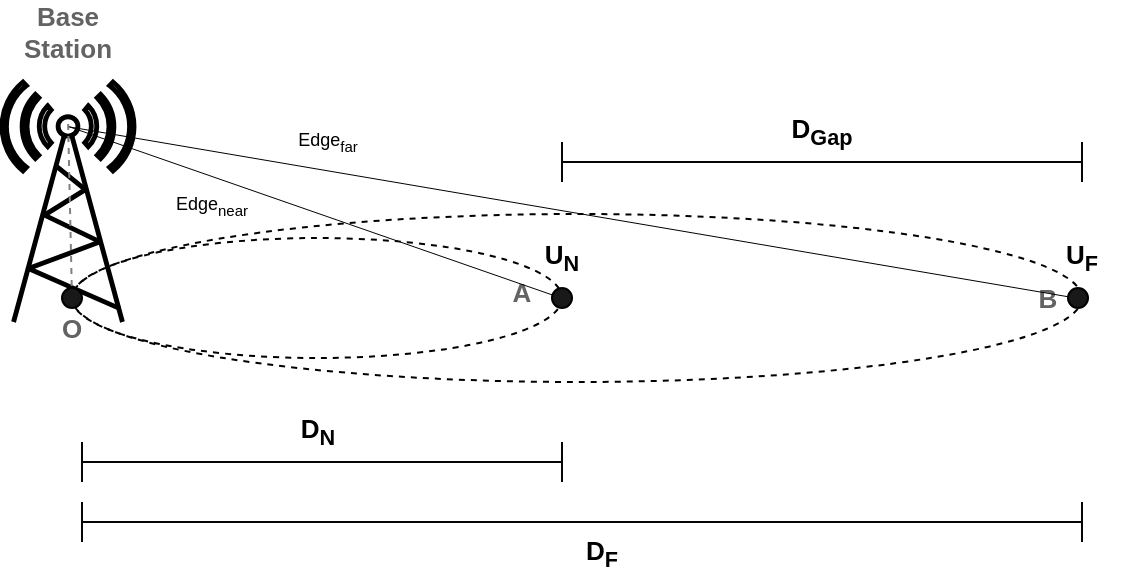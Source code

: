 <mxfile version="20.2.0" type="github">
  <diagram id="b-OBa6_lK4KeCsZuDDP8" name="Page-1">
    <mxGraphModel dx="1185" dy="628" grid="1" gridSize="10" guides="1" tooltips="1" connect="1" arrows="1" fold="1" page="1" pageScale="1" pageWidth="850" pageHeight="1100" math="0" shadow="0">
      <root>
        <mxCell id="0" />
        <mxCell id="1" parent="0" />
        <mxCell id="tO50g9iQ6tJXLqnUahDX-7" value="" style="ellipse;whiteSpace=wrap;html=1;fillColor=none;dashed=1;perimeterSpacing=0;sketch=0;" parent="1" vertex="1">
          <mxGeometry x="115" y="356" width="505" height="84" as="geometry" />
        </mxCell>
        <mxCell id="tO50g9iQ6tJXLqnUahDX-1" value="" style="fontColor=#0066CC;verticalAlign=top;verticalLabelPosition=bottom;labelPosition=center;align=center;html=1;fillColor=#FFFFFF;strokeColor=#000000;gradientColor=none;gradientDirection=north;strokeWidth=2;shape=mxgraph.networks.radio_tower;rounded=1;shadow=0;comic=0;labelBackgroundColor=none;" parent="1" vertex="1">
          <mxGeometry x="80" y="290" width="66" height="120" as="geometry" />
        </mxCell>
        <mxCell id="tO50g9iQ6tJXLqnUahDX-5" value="" style="ellipse;whiteSpace=wrap;html=1;fillColor=none;dashed=1;" parent="1" vertex="1">
          <mxGeometry x="115" y="368" width="245" height="60" as="geometry" />
        </mxCell>
        <mxCell id="tO50g9iQ6tJXLqnUahDX-8" value="" style="endArrow=none;dashed=1;html=1;strokeWidth=1;rounded=0;entryX=0.5;entryY=0.15;entryDx=0;entryDy=0;entryPerimeter=0;exitX=0;exitY=0.5;exitDx=0;exitDy=0;strokeColor=#808080;" parent="1" source="tO50g9iQ6tJXLqnUahDX-7" target="tO50g9iQ6tJXLqnUahDX-1" edge="1">
          <mxGeometry width="50" height="50" relative="1" as="geometry">
            <mxPoint x="100" y="380" as="sourcePoint" />
            <mxPoint x="150" y="330" as="targetPoint" />
          </mxGeometry>
        </mxCell>
        <mxCell id="tO50g9iQ6tJXLqnUahDX-9" value="&lt;b style=&quot;font-size: 13px;&quot;&gt;U&lt;sub&gt;N&lt;/sub&gt;&lt;/b&gt;" style="text;html=1;strokeColor=none;fillColor=none;align=center;verticalAlign=middle;whiteSpace=wrap;rounded=0;dashed=1;" parent="1" vertex="1">
          <mxGeometry x="330" y="363" width="60" height="30" as="geometry" />
        </mxCell>
        <mxCell id="tO50g9iQ6tJXLqnUahDX-10" value="&lt;span style=&quot;font-size: 13px;&quot;&gt;&lt;b&gt;U&lt;sub&gt;F&lt;/sub&gt;&lt;/b&gt;&lt;/span&gt;" style="text;html=1;strokeColor=none;fillColor=none;align=center;verticalAlign=middle;whiteSpace=wrap;rounded=0;dashed=1;" parent="1" vertex="1">
          <mxGeometry x="590" y="363" width="60" height="30" as="geometry" />
        </mxCell>
        <mxCell id="tO50g9iQ6tJXLqnUahDX-15" value="&lt;span style=&quot;font-size: 13px;&quot;&gt;&lt;span&gt;&lt;font color=&quot;#636363&quot;&gt;A&lt;/font&gt;&lt;/span&gt;&lt;/span&gt;" style="text;html=1;strokeColor=none;fillColor=none;align=center;verticalAlign=middle;whiteSpace=wrap;rounded=0;dashed=1;fontStyle=1" parent="1" vertex="1">
          <mxGeometry x="330" y="380" width="20" height="30" as="geometry" />
        </mxCell>
        <mxCell id="tO50g9iQ6tJXLqnUahDX-17" value="&lt;span style=&quot;font-size: 13px;&quot;&gt;&lt;span&gt;&lt;font color=&quot;#636363&quot;&gt;B&lt;/font&gt;&lt;/span&gt;&lt;/span&gt;" style="text;html=1;strokeColor=none;fillColor=none;align=center;verticalAlign=middle;whiteSpace=wrap;rounded=0;dashed=1;fontStyle=1" parent="1" vertex="1">
          <mxGeometry x="593" y="383" width="20" height="30" as="geometry" />
        </mxCell>
        <mxCell id="tO50g9iQ6tJXLqnUahDX-19" value="" style="endArrow=none;html=1;rounded=0;fontSize=13;fontColor=#636363;strokeColor=#050505;strokeWidth=1;" parent="1" edge="1">
          <mxGeometry width="50" height="50" relative="1" as="geometry">
            <mxPoint x="120" y="510" as="sourcePoint" />
            <mxPoint x="620" y="510" as="targetPoint" />
          </mxGeometry>
        </mxCell>
        <mxCell id="tO50g9iQ6tJXLqnUahDX-20" value="&lt;span style=&quot;font-size: 13px;&quot;&gt;&lt;span&gt;&lt;font color=&quot;#636363&quot;&gt;Base Station&lt;/font&gt;&lt;/span&gt;&lt;/span&gt;" style="text;html=1;strokeColor=none;fillColor=none;align=center;verticalAlign=middle;whiteSpace=wrap;rounded=0;dashed=1;fontStyle=1" parent="1" vertex="1">
          <mxGeometry x="83" y="250" width="60" height="30" as="geometry" />
        </mxCell>
        <mxCell id="tO50g9iQ6tJXLqnUahDX-24" value="" style="endArrow=none;html=1;rounded=0;fontSize=13;fontColor=#636363;strokeColor=#050505;strokeWidth=1;" parent="1" edge="1">
          <mxGeometry width="50" height="50" relative="1" as="geometry">
            <mxPoint x="120" y="520" as="sourcePoint" />
            <mxPoint x="120" y="500" as="targetPoint" />
          </mxGeometry>
        </mxCell>
        <mxCell id="tO50g9iQ6tJXLqnUahDX-25" value="" style="endArrow=none;html=1;rounded=0;fontSize=13;fontColor=#636363;strokeColor=#050505;strokeWidth=1;" parent="1" edge="1">
          <mxGeometry width="50" height="50" relative="1" as="geometry">
            <mxPoint x="620" y="520" as="sourcePoint" />
            <mxPoint x="620" y="500" as="targetPoint" />
          </mxGeometry>
        </mxCell>
        <mxCell id="tO50g9iQ6tJXLqnUahDX-26" value="&lt;span style=&quot;font-size: 13px;&quot;&gt;&lt;b&gt;D&lt;sub&gt;N&lt;/sub&gt;&lt;/b&gt;&lt;/span&gt;" style="text;html=1;strokeColor=none;fillColor=none;align=center;verticalAlign=middle;whiteSpace=wrap;rounded=0;dashed=1;" parent="1" vertex="1">
          <mxGeometry x="207.5" y="450" width="60" height="30" as="geometry" />
        </mxCell>
        <mxCell id="tO50g9iQ6tJXLqnUahDX-27" value="&lt;span style=&quot;font-size: 13px;&quot;&gt;&lt;b&gt;D&lt;sub&gt;F&lt;/sub&gt;&lt;/b&gt;&lt;/span&gt;" style="text;html=1;strokeColor=none;fillColor=none;align=center;verticalAlign=middle;whiteSpace=wrap;rounded=0;dashed=1;" parent="1" vertex="1">
          <mxGeometry x="350" y="511" width="60" height="30" as="geometry" />
        </mxCell>
        <mxCell id="tO50g9iQ6tJXLqnUahDX-29" value="" style="group" parent="1" vertex="1" connectable="0">
          <mxGeometry x="120" y="470" width="240" height="20" as="geometry" />
        </mxCell>
        <mxCell id="tO50g9iQ6tJXLqnUahDX-18" value="" style="endArrow=none;html=1;rounded=0;fontSize=13;fontColor=#636363;strokeColor=#050505;strokeWidth=1;" parent="tO50g9iQ6tJXLqnUahDX-29" edge="1">
          <mxGeometry width="50" height="50" relative="1" as="geometry">
            <mxPoint y="10" as="sourcePoint" />
            <mxPoint x="240" y="10" as="targetPoint" />
          </mxGeometry>
        </mxCell>
        <mxCell id="tO50g9iQ6tJXLqnUahDX-21" value="" style="endArrow=none;html=1;rounded=0;fontSize=13;fontColor=#636363;strokeColor=#050505;strokeWidth=1;" parent="tO50g9iQ6tJXLqnUahDX-29" edge="1">
          <mxGeometry width="50" height="50" relative="1" as="geometry">
            <mxPoint y="20" as="sourcePoint" />
            <mxPoint as="targetPoint" />
          </mxGeometry>
        </mxCell>
        <mxCell id="tO50g9iQ6tJXLqnUahDX-23" value="" style="endArrow=none;html=1;rounded=0;fontSize=13;fontColor=#636363;strokeColor=#050505;strokeWidth=1;" parent="tO50g9iQ6tJXLqnUahDX-29" edge="1">
          <mxGeometry width="50" height="50" relative="1" as="geometry">
            <mxPoint x="240" y="20" as="sourcePoint" />
            <mxPoint x="240" as="targetPoint" />
          </mxGeometry>
        </mxCell>
        <mxCell id="tO50g9iQ6tJXLqnUahDX-30" value="" style="group" parent="1" vertex="1" connectable="0">
          <mxGeometry x="360" y="320" width="260" height="20" as="geometry" />
        </mxCell>
        <mxCell id="tO50g9iQ6tJXLqnUahDX-31" value="" style="endArrow=none;html=1;rounded=0;fontSize=13;fontColor=#636363;strokeColor=#050505;strokeWidth=1;" parent="tO50g9iQ6tJXLqnUahDX-30" edge="1">
          <mxGeometry width="50" height="50" relative="1" as="geometry">
            <mxPoint y="10" as="sourcePoint" />
            <mxPoint x="260.0" y="10" as="targetPoint" />
          </mxGeometry>
        </mxCell>
        <mxCell id="tO50g9iQ6tJXLqnUahDX-32" value="" style="endArrow=none;html=1;rounded=0;fontSize=13;fontColor=#636363;strokeColor=#050505;strokeWidth=1;" parent="tO50g9iQ6tJXLqnUahDX-30" edge="1">
          <mxGeometry width="50" height="50" relative="1" as="geometry">
            <mxPoint y="20" as="sourcePoint" />
            <mxPoint as="targetPoint" />
          </mxGeometry>
        </mxCell>
        <mxCell id="tO50g9iQ6tJXLqnUahDX-33" value="" style="endArrow=none;html=1;rounded=0;fontSize=13;fontColor=#636363;strokeColor=#050505;strokeWidth=1;" parent="tO50g9iQ6tJXLqnUahDX-30" edge="1">
          <mxGeometry width="50" height="50" relative="1" as="geometry">
            <mxPoint x="260.0" y="20" as="sourcePoint" />
            <mxPoint x="260.0" as="targetPoint" />
          </mxGeometry>
        </mxCell>
        <mxCell id="tO50g9iQ6tJXLqnUahDX-34" value="&lt;span style=&quot;font-size: 13px;&quot;&gt;&lt;b&gt;D&lt;sub&gt;Gap&lt;/sub&gt;&lt;/b&gt;&lt;/span&gt;" style="text;html=1;strokeColor=none;fillColor=none;align=center;verticalAlign=middle;whiteSpace=wrap;rounded=0;dashed=1;" parent="1" vertex="1">
          <mxGeometry x="460" y="300" width="60" height="30" as="geometry" />
        </mxCell>
        <mxCell id="tO50g9iQ6tJXLqnUahDX-35" value="" style="ellipse;whiteSpace=wrap;html=1;aspect=fixed;fillColor=#191919;" parent="1" vertex="1">
          <mxGeometry x="110" y="393" width="10" height="10" as="geometry" />
        </mxCell>
        <mxCell id="tO50g9iQ6tJXLqnUahDX-36" value="&lt;span style=&quot;font-size: 13px;&quot;&gt;&lt;span&gt;&lt;font color=&quot;#636363&quot;&gt;O&lt;br&gt;&lt;/font&gt;&lt;/span&gt;&lt;/span&gt;" style="text;html=1;strokeColor=none;fillColor=none;align=center;verticalAlign=middle;whiteSpace=wrap;rounded=0;dashed=1;fontStyle=1" parent="1" vertex="1">
          <mxGeometry x="105" y="398" width="20" height="30" as="geometry" />
        </mxCell>
        <mxCell id="H49S0tHLaL2Qj8qxD6Iv-1" value="" style="endArrow=none;html=1;rounded=0;entryX=1;entryY=0.5;entryDx=0;entryDy=0;strokeColor=#000000;exitX=0.503;exitY=0.184;exitDx=0;exitDy=0;exitPerimeter=0;strokeWidth=0.5;" edge="1" parent="1" source="tO50g9iQ6tJXLqnUahDX-1" target="tO50g9iQ6tJXLqnUahDX-5">
          <mxGeometry width="50" height="50" relative="1" as="geometry">
            <mxPoint x="113" y="310" as="sourcePoint" />
            <mxPoint x="450" y="360" as="targetPoint" />
          </mxGeometry>
        </mxCell>
        <mxCell id="tO50g9iQ6tJXLqnUahDX-3" value="" style="ellipse;whiteSpace=wrap;html=1;aspect=fixed;fillColor=#191919;" parent="1" vertex="1">
          <mxGeometry x="355" y="393" width="10" height="10" as="geometry" />
        </mxCell>
        <mxCell id="H49S0tHLaL2Qj8qxD6Iv-2" value="" style="endArrow=none;html=1;rounded=0;exitX=0.507;exitY=0.185;exitDx=0;exitDy=0;exitPerimeter=0;strokeColor=#000000;strokeWidth=0.5;" edge="1" parent="1" source="tO50g9iQ6tJXLqnUahDX-1" target="tO50g9iQ6tJXLqnUahDX-4">
          <mxGeometry width="50" height="50" relative="1" as="geometry">
            <mxPoint x="123" y="318" as="sourcePoint" />
            <mxPoint x="370" y="408" as="targetPoint" />
          </mxGeometry>
        </mxCell>
        <mxCell id="tO50g9iQ6tJXLqnUahDX-4" value="" style="ellipse;whiteSpace=wrap;html=1;aspect=fixed;fillColor=#191919;" parent="1" vertex="1">
          <mxGeometry x="613" y="393" width="10" height="10" as="geometry" />
        </mxCell>
        <mxCell id="H49S0tHLaL2Qj8qxD6Iv-3" value="&lt;span style=&quot;font-size: 9px;&quot;&gt;Edge&lt;sub style=&quot;&quot;&gt;near&lt;/sub&gt;&lt;/span&gt;" style="text;html=1;strokeColor=none;fillColor=none;align=center;verticalAlign=middle;whiteSpace=wrap;rounded=0;dashed=1;" vertex="1" parent="1">
          <mxGeometry x="160" y="337.5" width="50" height="25" as="geometry" />
        </mxCell>
        <mxCell id="H49S0tHLaL2Qj8qxD6Iv-5" value="&lt;span style=&quot;font-size: 9px;&quot;&gt;Edge&lt;sub style=&quot;&quot;&gt;far&lt;/sub&gt;&lt;/span&gt;" style="text;html=1;strokeColor=none;fillColor=none;align=center;verticalAlign=middle;whiteSpace=wrap;rounded=0;dashed=1;" vertex="1" parent="1">
          <mxGeometry x="217.5" y="305" width="50" height="25" as="geometry" />
        </mxCell>
      </root>
    </mxGraphModel>
  </diagram>
</mxfile>
